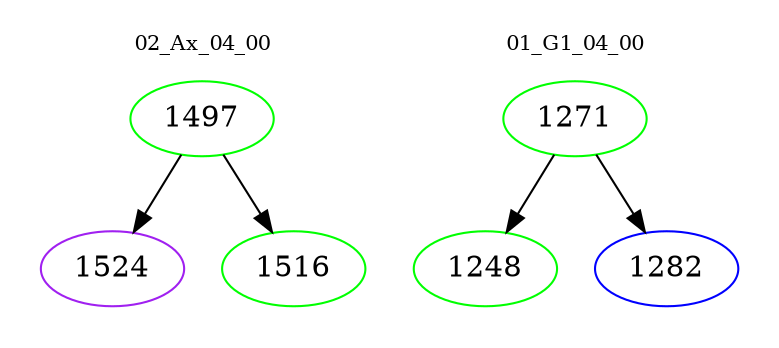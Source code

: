 digraph{
subgraph cluster_0 {
color = white
label = "02_Ax_04_00";
fontsize=10;
T0_1497 [label="1497", color="green"]
T0_1497 -> T0_1524 [color="black"]
T0_1524 [label="1524", color="purple"]
T0_1497 -> T0_1516 [color="black"]
T0_1516 [label="1516", color="green"]
}
subgraph cluster_1 {
color = white
label = "01_G1_04_00";
fontsize=10;
T1_1271 [label="1271", color="green"]
T1_1271 -> T1_1248 [color="black"]
T1_1248 [label="1248", color="green"]
T1_1271 -> T1_1282 [color="black"]
T1_1282 [label="1282", color="blue"]
}
}
